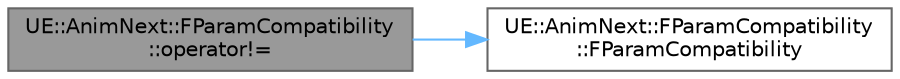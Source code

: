 digraph "UE::AnimNext::FParamCompatibility::operator!="
{
 // INTERACTIVE_SVG=YES
 // LATEX_PDF_SIZE
  bgcolor="transparent";
  edge [fontname=Helvetica,fontsize=10,labelfontname=Helvetica,labelfontsize=10];
  node [fontname=Helvetica,fontsize=10,shape=box,height=0.2,width=0.4];
  rankdir="LR";
  Node1 [id="Node000001",label="UE::AnimNext::FParamCompatibility\l::operator!=",height=0.2,width=0.4,color="gray40", fillcolor="grey60", style="filled", fontcolor="black",tooltip=" "];
  Node1 -> Node2 [id="edge1_Node000001_Node000002",color="steelblue1",style="solid",tooltip=" "];
  Node2 [id="Node000002",label="UE::AnimNext::FParamCompatibility\l::FParamCompatibility",height=0.2,width=0.4,color="grey40", fillcolor="white", style="filled",URL="$da/df2/structUE_1_1AnimNext_1_1FParamCompatibility.html#ab678cdb6944854a1594b6deb28c5f95d",tooltip=" "];
}
